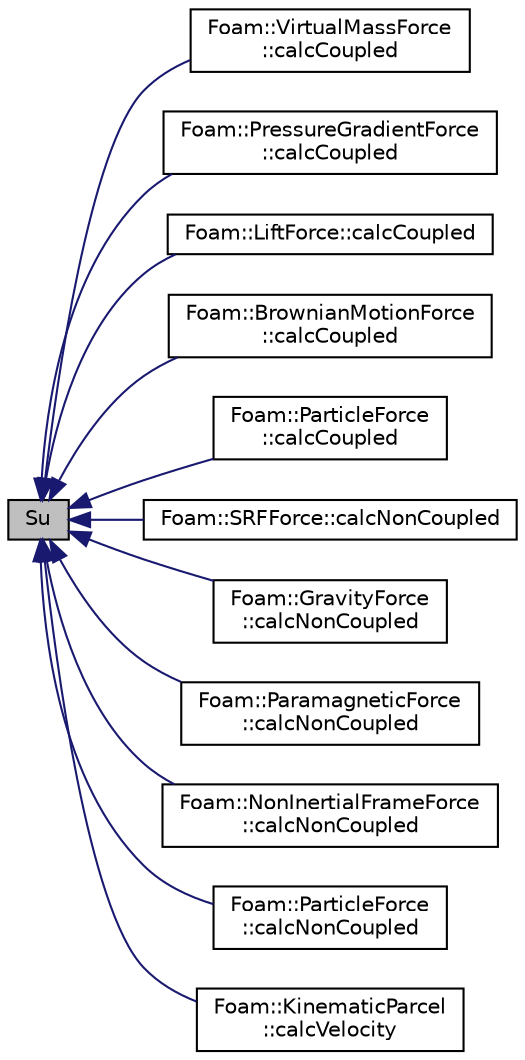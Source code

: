 digraph "Su"
{
  bgcolor="transparent";
  edge [fontname="Helvetica",fontsize="10",labelfontname="Helvetica",labelfontsize="10"];
  node [fontname="Helvetica",fontsize="10",shape=record];
  rankdir="LR";
  Node1 [label="Su",height=0.2,width=0.4,color="black", fillcolor="grey75", style="filled", fontcolor="black"];
  Node1 -> Node2 [dir="back",color="midnightblue",fontsize="10",style="solid",fontname="Helvetica"];
  Node2 [label="Foam::VirtualMassForce\l::calcCoupled",height=0.2,width=0.4,color="black",URL="$a02789.html#ab75663629d97d97cca393a26248907c5",tooltip="Calculate the non-coupled force. "];
  Node1 -> Node3 [dir="back",color="midnightblue",fontsize="10",style="solid",fontname="Helvetica"];
  Node3 [label="Foam::PressureGradientForce\l::calcCoupled",height=0.2,width=0.4,color="black",URL="$a01944.html#ab75663629d97d97cca393a26248907c5",tooltip="Calculate the non-coupled force. "];
  Node1 -> Node4 [dir="back",color="midnightblue",fontsize="10",style="solid",fontname="Helvetica"];
  Node4 [label="Foam::LiftForce::calcCoupled",height=0.2,width=0.4,color="black",URL="$a01305.html#ab75663629d97d97cca393a26248907c5",tooltip="Calculate the non-coupled force. "];
  Node1 -> Node5 [dir="back",color="midnightblue",fontsize="10",style="solid",fontname="Helvetica"];
  Node5 [label="Foam::BrownianMotionForce\l::calcCoupled",height=0.2,width=0.4,color="black",URL="$a00161.html#ab75663629d97d97cca393a26248907c5",tooltip="Calculate the non-coupled force. "];
  Node1 -> Node6 [dir="back",color="midnightblue",fontsize="10",style="solid",fontname="Helvetica"];
  Node6 [label="Foam::ParticleForce\l::calcCoupled",height=0.2,width=0.4,color="black",URL="$a01766.html#ab75663629d97d97cca393a26248907c5",tooltip="Calculate the coupled force. "];
  Node1 -> Node7 [dir="back",color="midnightblue",fontsize="10",style="solid",fontname="Helvetica"];
  Node7 [label="Foam::SRFForce::calcNonCoupled",height=0.2,width=0.4,color="black",URL="$a02401.html#aecbde83988ed663b1f2c9a2ff65427a5",tooltip="Calculate the non-coupled force. "];
  Node1 -> Node8 [dir="back",color="midnightblue",fontsize="10",style="solid",fontname="Helvetica"];
  Node8 [label="Foam::GravityForce\l::calcNonCoupled",height=0.2,width=0.4,color="black",URL="$a00938.html#aecbde83988ed663b1f2c9a2ff65427a5",tooltip="Calculate the non-coupled force. "];
  Node1 -> Node9 [dir="back",color="midnightblue",fontsize="10",style="solid",fontname="Helvetica"];
  Node9 [label="Foam::ParamagneticForce\l::calcNonCoupled",height=0.2,width=0.4,color="black",URL="$a01757.html#aecbde83988ed663b1f2c9a2ff65427a5",tooltip="Calculate the non-coupled force. "];
  Node1 -> Node10 [dir="back",color="midnightblue",fontsize="10",style="solid",fontname="Helvetica"];
  Node10 [label="Foam::NonInertialFrameForce\l::calcNonCoupled",height=0.2,width=0.4,color="black",URL="$a01610.html#aecbde83988ed663b1f2c9a2ff65427a5",tooltip="Calculate the non-coupled force. "];
  Node1 -> Node11 [dir="back",color="midnightblue",fontsize="10",style="solid",fontname="Helvetica"];
  Node11 [label="Foam::ParticleForce\l::calcNonCoupled",height=0.2,width=0.4,color="black",URL="$a01766.html#aecbde83988ed663b1f2c9a2ff65427a5",tooltip="Calculate the non-coupled force. "];
  Node1 -> Node12 [dir="back",color="midnightblue",fontsize="10",style="solid",fontname="Helvetica"];
  Node12 [label="Foam::KinematicParcel\l::calcVelocity",height=0.2,width=0.4,color="black",URL="$a01225.html#a4d5c4d86288326c298ef5949b4323a96"];
}
